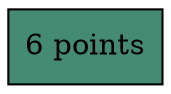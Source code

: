 digraph QuadTree {
	graph [ranksep=0.75, nodesep = 0.75];
	node [shape = record];

	n0x4a8a2b0 [style=filled, fillcolor=aquamarine4, label="6 points"];

}
